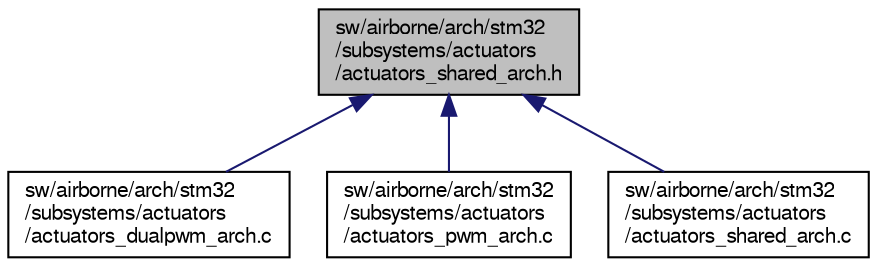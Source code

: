 digraph "sw/airborne/arch/stm32/subsystems/actuators/actuators_shared_arch.h"
{
  edge [fontname="FreeSans",fontsize="10",labelfontname="FreeSans",labelfontsize="10"];
  node [fontname="FreeSans",fontsize="10",shape=record];
  Node1 [label="sw/airborne/arch/stm32\l/subsystems/actuators\l/actuators_shared_arch.h",height=0.2,width=0.4,color="black", fillcolor="grey75", style="filled", fontcolor="black"];
  Node1 -> Node2 [dir="back",color="midnightblue",fontsize="10",style="solid",fontname="FreeSans"];
  Node2 [label="sw/airborne/arch/stm32\l/subsystems/actuators\l/actuators_dualpwm_arch.c",height=0.2,width=0.4,color="black", fillcolor="white", style="filled",URL="$stm32_2subsystems_2actuators_2actuators__dualpwm__arch_8c.html",tooltip="STM32 dual PWM servos handling. "];
  Node1 -> Node3 [dir="back",color="midnightblue",fontsize="10",style="solid",fontname="FreeSans"];
  Node3 [label="sw/airborne/arch/stm32\l/subsystems/actuators\l/actuators_pwm_arch.c",height=0.2,width=0.4,color="black", fillcolor="white", style="filled",URL="$stm32_2subsystems_2actuators_2actuators__pwm__arch_8c.html",tooltip="STM32 PWM servos handling. "];
  Node1 -> Node4 [dir="back",color="midnightblue",fontsize="10",style="solid",fontname="FreeSans"];
  Node4 [label="sw/airborne/arch/stm32\l/subsystems/actuators\l/actuators_shared_arch.c",height=0.2,width=0.4,color="black", fillcolor="white", style="filled",URL="$actuators__shared__arch_8c.html",tooltip="STM32 PWM and dualPWM servos shared functions. "];
}
